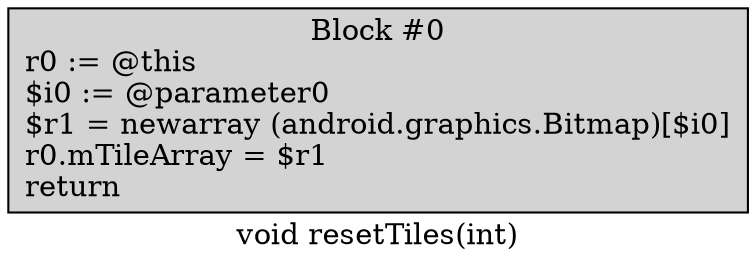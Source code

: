 digraph "void resetTiles(int)" {
    label = "void resetTiles(int)";
    node [shape = box];
    "0" [style = filled,fillcolor = lightgray,label = "Block #0\nr0 := @this\l$i0 := @parameter0\l$r1 = newarray (android.graphics.Bitmap)[$i0]\lr0.mTileArray = $r1\lreturn\l",];
}
